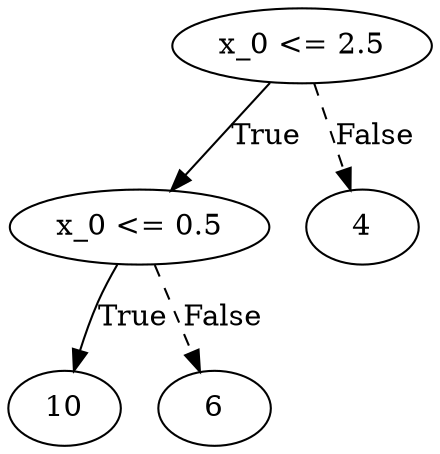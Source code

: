 digraph {
0 [label="x_0 <= 2.5"];
1 [label="x_0 <= 0.5"];
2 [label="10"];
1 -> 2 [label="True"];
3 [label="6"];
1 -> 3 [style="dashed", label="False"];
0 -> 1 [label="True"];
4 [label="4"];
0 -> 4 [style="dashed", label="False"];

}